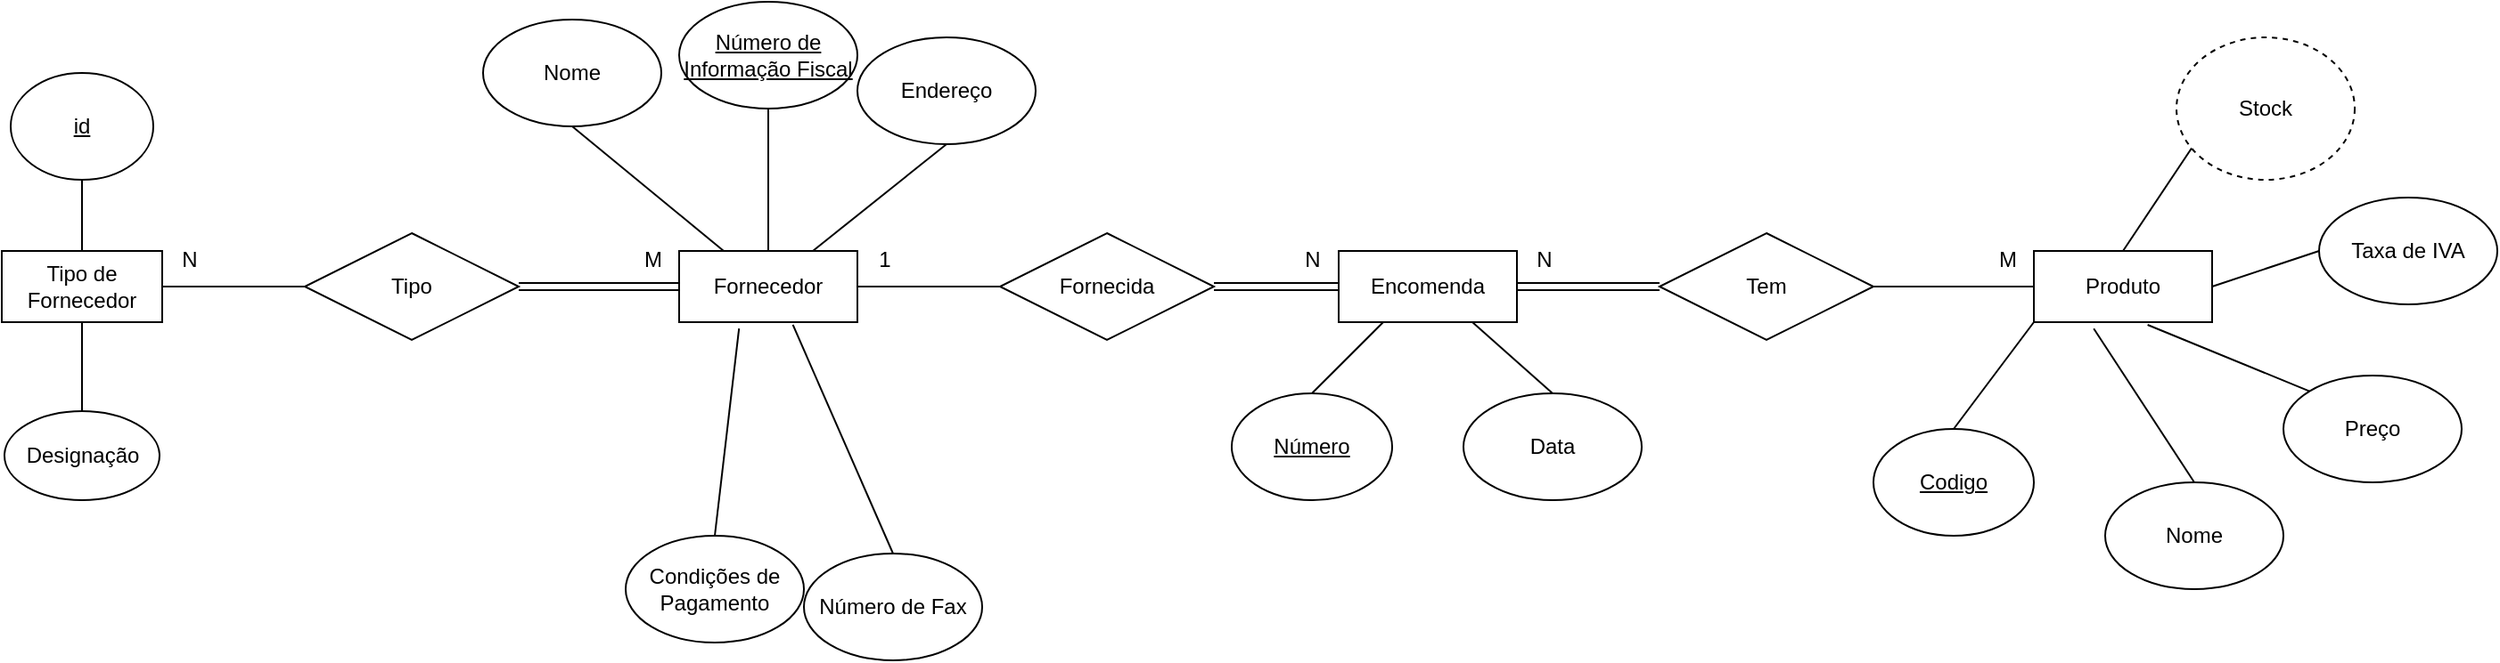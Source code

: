 <mxfile version="20.8.10" type="device"><diagram id="VM0FN5yjfcntJOtO3iuq" name="Página-1"><mxGraphModel dx="2117" dy="491" grid="1" gridSize="10" guides="1" tooltips="1" connect="1" arrows="1" fold="1" page="1" pageScale="1" pageWidth="827" pageHeight="1169" math="0" shadow="0"><root><mxCell id="0"/><mxCell id="1" parent="0"/><mxCell id="9HzK-nsZMoi1m4RzgYxq-3" value="" style="endArrow=none;html=1;rounded=0;entryX=0;entryY=1;entryDx=0;entryDy=0;exitX=0.5;exitY=0;exitDx=0;exitDy=0;" parent="1" source="9HzK-nsZMoi1m4RzgYxq-7" target="9HzK-nsZMoi1m4RzgYxq-2" edge="1"><mxGeometry width="50" height="50" relative="1" as="geometry"><mxPoint x="930" y="340" as="sourcePoint"/><mxPoint x="970" y="360" as="targetPoint"/></mxGeometry></mxCell><mxCell id="9HzK-nsZMoi1m4RzgYxq-4" value="" style="endArrow=none;html=1;rounded=0;entryX=0.336;entryY=1.09;entryDx=0;entryDy=0;entryPerimeter=0;exitX=0.5;exitY=0;exitDx=0;exitDy=0;" parent="1" source="9HzK-nsZMoi1m4RzgYxq-10" target="9HzK-nsZMoi1m4RzgYxq-2" edge="1"><mxGeometry width="50" height="50" relative="1" as="geometry"><mxPoint x="1030" y="470" as="sourcePoint"/><mxPoint x="1080" y="420" as="targetPoint"/></mxGeometry></mxCell><mxCell id="9HzK-nsZMoi1m4RzgYxq-5" value="" style="endArrow=none;html=1;rounded=0;entryX=0.638;entryY=1.037;entryDx=0;entryDy=0;entryPerimeter=0;exitX=0;exitY=0;exitDx=0;exitDy=0;" parent="1" source="9HzK-nsZMoi1m4RzgYxq-12" target="9HzK-nsZMoi1m4RzgYxq-2" edge="1"><mxGeometry width="50" height="50" relative="1" as="geometry"><mxPoint x="1130" y="410" as="sourcePoint"/><mxPoint x="1150" y="390" as="targetPoint"/></mxGeometry></mxCell><mxCell id="9HzK-nsZMoi1m4RzgYxq-6" value="" style="endArrow=none;html=1;rounded=0;entryX=1;entryY=0.5;entryDx=0;entryDy=0;exitX=0;exitY=0.5;exitDx=0;exitDy=0;" parent="1" source="9HzK-nsZMoi1m4RzgYxq-13" target="9HzK-nsZMoi1m4RzgYxq-2" edge="1"><mxGeometry width="50" height="50" relative="1" as="geometry"><mxPoint x="1180" y="370" as="sourcePoint"/><mxPoint x="1160.32" y="295.4" as="targetPoint"/></mxGeometry></mxCell><mxCell id="9HzK-nsZMoi1m4RzgYxq-7" value="&lt;u&gt;Codigo&lt;/u&gt;" style="ellipse;whiteSpace=wrap;html=1;" parent="1" vertex="1"><mxGeometry x="870" y="340" width="90" height="60" as="geometry"/></mxCell><mxCell id="9HzK-nsZMoi1m4RzgYxq-10" value="Nome" style="ellipse;whiteSpace=wrap;html=1;" parent="1" vertex="1"><mxGeometry x="1000" y="370" width="100" height="60" as="geometry"/></mxCell><mxCell id="9HzK-nsZMoi1m4RzgYxq-12" value="Preço" style="ellipse;whiteSpace=wrap;html=1;" parent="1" vertex="1"><mxGeometry x="1100" y="310" width="100" height="60" as="geometry"/></mxCell><mxCell id="9HzK-nsZMoi1m4RzgYxq-13" value="Taxa de IVA" style="ellipse;whiteSpace=wrap;html=1;" parent="1" vertex="1"><mxGeometry x="1120" y="210" width="100" height="60" as="geometry"/></mxCell><mxCell id="9HzK-nsZMoi1m4RzgYxq-17" value="" style="endArrow=none;html=1;rounded=0;entryX=0.336;entryY=1.09;entryDx=0;entryDy=0;entryPerimeter=0;exitX=0.5;exitY=0;exitDx=0;exitDy=0;" parent="1" source="9HzK-nsZMoi1m4RzgYxq-21" target="9HzK-nsZMoi1m4RzgYxq-15" edge="1"><mxGeometry width="50" height="50" relative="1" as="geometry"><mxPoint x="200" y="470" as="sourcePoint"/><mxPoint x="250" y="420" as="targetPoint"/></mxGeometry></mxCell><mxCell id="9HzK-nsZMoi1m4RzgYxq-18" value="" style="endArrow=none;html=1;rounded=0;entryX=0.638;entryY=1.037;entryDx=0;entryDy=0;entryPerimeter=0;exitX=0.5;exitY=0;exitDx=0;exitDy=0;" parent="1" source="9HzK-nsZMoi1m4RzgYxq-22" target="9HzK-nsZMoi1m4RzgYxq-15" edge="1"><mxGeometry width="50" height="50" relative="1" as="geometry"><mxPoint x="300" y="410" as="sourcePoint"/><mxPoint x="320" y="390" as="targetPoint"/></mxGeometry></mxCell><mxCell id="9HzK-nsZMoi1m4RzgYxq-19" value="" style="endArrow=none;html=1;rounded=0;entryX=0.75;entryY=0;entryDx=0;entryDy=0;exitX=0.5;exitY=1;exitDx=0;exitDy=0;" parent="1" source="9HzK-nsZMoi1m4RzgYxq-23" target="9HzK-nsZMoi1m4RzgYxq-15" edge="1"><mxGeometry width="50" height="50" relative="1" as="geometry"><mxPoint x="350" y="370" as="sourcePoint"/><mxPoint x="330.32" y="295.4" as="targetPoint"/></mxGeometry></mxCell><mxCell id="9HzK-nsZMoi1m4RzgYxq-21" value="Condições de Pagamento" style="ellipse;whiteSpace=wrap;html=1;" parent="1" vertex="1"><mxGeometry x="170" y="400" width="100" height="60" as="geometry"/></mxCell><mxCell id="9HzK-nsZMoi1m4RzgYxq-22" value="Número de Fax" style="ellipse;whiteSpace=wrap;html=1;" parent="1" vertex="1"><mxGeometry x="270" y="410" width="100" height="60" as="geometry"/></mxCell><mxCell id="9HzK-nsZMoi1m4RzgYxq-23" value="Endereço" style="ellipse;whiteSpace=wrap;html=1;" parent="1" vertex="1"><mxGeometry x="300" y="120" width="100" height="60" as="geometry"/></mxCell><mxCell id="9HzK-nsZMoi1m4RzgYxq-24" value="" style="endArrow=none;html=1;rounded=0;entryX=0.5;entryY=0;entryDx=0;entryDy=0;exitX=0.5;exitY=1;exitDx=0;exitDy=0;" parent="1" source="9HzK-nsZMoi1m4RzgYxq-25" target="9HzK-nsZMoi1m4RzgYxq-15" edge="1"><mxGeometry width="50" height="50" relative="1" as="geometry"><mxPoint x="400" y="340" as="sourcePoint"/><mxPoint x="340" y="250" as="targetPoint"/></mxGeometry></mxCell><mxCell id="9HzK-nsZMoi1m4RzgYxq-25" value="&lt;u&gt;Número de Informação Fiscal&lt;/u&gt;" style="ellipse;whiteSpace=wrap;html=1;" parent="1" vertex="1"><mxGeometry x="200" y="100" width="100" height="60" as="geometry"/></mxCell><mxCell id="9HzK-nsZMoi1m4RzgYxq-26" value="" style="endArrow=none;html=1;rounded=0;entryX=0.25;entryY=0;entryDx=0;entryDy=0;exitX=0.5;exitY=1;exitDx=0;exitDy=0;" parent="1" source="9HzK-nsZMoi1m4RzgYxq-27" target="9HzK-nsZMoi1m4RzgYxq-15" edge="1"><mxGeometry width="50" height="50" relative="1" as="geometry"><mxPoint x="370" y="390" as="sourcePoint"/><mxPoint x="310" y="300" as="targetPoint"/></mxGeometry></mxCell><mxCell id="9HzK-nsZMoi1m4RzgYxq-27" value="Nome" style="ellipse;whiteSpace=wrap;html=1;" parent="1" vertex="1"><mxGeometry x="90" y="110" width="100" height="60" as="geometry"/></mxCell><mxCell id="9HzK-nsZMoi1m4RzgYxq-29" value="" style="endArrow=none;html=1;rounded=0;entryX=0.25;entryY=1;entryDx=0;entryDy=0;exitX=0.5;exitY=0;exitDx=0;exitDy=0;" parent="1" source="9HzK-nsZMoi1m4RzgYxq-33" target="9HzK-nsZMoi1m4RzgYxq-28" edge="1"><mxGeometry width="50" height="50" relative="1" as="geometry"><mxPoint x="590" y="340" as="sourcePoint"/><mxPoint x="630" y="360" as="targetPoint"/></mxGeometry></mxCell><mxCell id="9HzK-nsZMoi1m4RzgYxq-30" value="" style="endArrow=none;html=1;rounded=0;entryX=0.75;entryY=1;entryDx=0;entryDy=0;exitX=0.5;exitY=0;exitDx=0;exitDy=0;" parent="1" source="9HzK-nsZMoi1m4RzgYxq-34" target="9HzK-nsZMoi1m4RzgYxq-28" edge="1"><mxGeometry width="50" height="50" relative="1" as="geometry"><mxPoint x="690" y="470" as="sourcePoint"/><mxPoint x="740" y="420" as="targetPoint"/></mxGeometry></mxCell><mxCell id="9HzK-nsZMoi1m4RzgYxq-33" value="&lt;u&gt;Número&lt;/u&gt;" style="ellipse;whiteSpace=wrap;html=1;" parent="1" vertex="1"><mxGeometry x="510" y="320" width="90" height="60" as="geometry"/></mxCell><mxCell id="9HzK-nsZMoi1m4RzgYxq-34" value="Data" style="ellipse;whiteSpace=wrap;html=1;" parent="1" vertex="1"><mxGeometry x="640" y="320" width="100" height="60" as="geometry"/></mxCell><mxCell id="9HzK-nsZMoi1m4RzgYxq-40" value="" style="endArrow=none;html=1;rounded=0;exitX=1;exitY=0.5;exitDx=0;exitDy=0;entryX=0;entryY=0.5;entryDx=0;entryDy=0;" parent="1" source="9HzK-nsZMoi1m4RzgYxq-15" target="9HzK-nsZMoi1m4RzgYxq-70" edge="1"><mxGeometry width="50" height="50" relative="1" as="geometry"><mxPoint x="470" y="460" as="sourcePoint"/><mxPoint x="390" y="260" as="targetPoint"/></mxGeometry></mxCell><mxCell id="9HzK-nsZMoi1m4RzgYxq-51" value="" style="endArrow=none;html=1;rounded=0;exitX=1;exitY=0.5;exitDx=0;exitDy=0;entryX=0;entryY=0.5;entryDx=0;entryDy=0;" parent="1" source="9HzK-nsZMoi1m4RzgYxq-71" target="9HzK-nsZMoi1m4RzgYxq-2" edge="1"><mxGeometry width="50" height="50" relative="1" as="geometry"><mxPoint x="860" y="260" as="sourcePoint"/><mxPoint x="940" y="260" as="targetPoint"/></mxGeometry></mxCell><mxCell id="9HzK-nsZMoi1m4RzgYxq-52" value="" style="endArrow=none;html=1;rounded=0;entryX=0.5;entryY=0;entryDx=0;entryDy=0;exitX=0.5;exitY=0;exitDx=0;exitDy=0;" parent="1" source="9HzK-nsZMoi1m4RzgYxq-53" target="9HzK-nsZMoi1m4RzgYxq-2" edge="1"><mxGeometry width="50" height="50" relative="1" as="geometry"><mxPoint x="1025" y="205" as="sourcePoint"/><mxPoint x="1015" y="290" as="targetPoint"/></mxGeometry></mxCell><mxCell id="9HzK-nsZMoi1m4RzgYxq-53" value="Stock" style="ellipse;whiteSpace=wrap;html=1;dashed=1;" parent="1" vertex="1"><mxGeometry x="1040" y="120" width="100" height="80" as="geometry"/></mxCell><mxCell id="9HzK-nsZMoi1m4RzgYxq-63" value="" style="group" parent="1" vertex="1" connectable="0"><mxGeometry x="540" y="230" width="160" height="50" as="geometry"/></mxCell><mxCell id="9HzK-nsZMoi1m4RzgYxq-60" value="" style="group" parent="9HzK-nsZMoi1m4RzgYxq-63" vertex="1" connectable="0"><mxGeometry width="130" height="50" as="geometry"/></mxCell><mxCell id="9HzK-nsZMoi1m4RzgYxq-28" value="Encomenda" style="rounded=0;whiteSpace=wrap;html=1;" parent="9HzK-nsZMoi1m4RzgYxq-60" vertex="1"><mxGeometry x="30" y="10" width="100" height="40" as="geometry"/></mxCell><mxCell id="9HzK-nsZMoi1m4RzgYxq-59" value="N" style="text;html=1;align=center;verticalAlign=middle;resizable=0;points=[];autosize=1;strokeColor=none;fillColor=none;" parent="9HzK-nsZMoi1m4RzgYxq-60" vertex="1"><mxGeometry width="30" height="30" as="geometry"/></mxCell><mxCell id="9HzK-nsZMoi1m4RzgYxq-61" value="N" style="text;html=1;align=center;verticalAlign=middle;resizable=0;points=[];autosize=1;strokeColor=none;fillColor=none;" parent="9HzK-nsZMoi1m4RzgYxq-63" vertex="1"><mxGeometry x="130" width="30" height="30" as="geometry"/></mxCell><mxCell id="9HzK-nsZMoi1m4RzgYxq-64" value="" style="group" parent="1" vertex="1" connectable="0"><mxGeometry x="930" y="230" width="130" height="50" as="geometry"/></mxCell><mxCell id="9HzK-nsZMoi1m4RzgYxq-2" value="Produto" style="rounded=0;whiteSpace=wrap;html=1;" parent="9HzK-nsZMoi1m4RzgYxq-64" vertex="1"><mxGeometry x="30" y="10" width="100" height="40" as="geometry"/></mxCell><mxCell id="9HzK-nsZMoi1m4RzgYxq-62" value="M" style="text;html=1;align=center;verticalAlign=middle;resizable=0;points=[];autosize=1;strokeColor=none;fillColor=none;" parent="9HzK-nsZMoi1m4RzgYxq-64" vertex="1"><mxGeometry width="30" height="30" as="geometry"/></mxCell><mxCell id="9HzK-nsZMoi1m4RzgYxq-70" value="Fornecida" style="shape=rhombus;perimeter=rhombusPerimeter;whiteSpace=wrap;html=1;align=center;" parent="1" vertex="1"><mxGeometry x="380" y="230" width="120" height="60" as="geometry"/></mxCell><mxCell id="9HzK-nsZMoi1m4RzgYxq-71" value="Tem" style="shape=rhombus;perimeter=rhombusPerimeter;whiteSpace=wrap;html=1;align=center;" parent="1" vertex="1"><mxGeometry x="750" y="230" width="120" height="60" as="geometry"/></mxCell><mxCell id="9HzK-nsZMoi1m4RzgYxq-72" value="" style="shape=link;html=1;rounded=0;exitX=1;exitY=0.5;exitDx=0;exitDy=0;entryX=0;entryY=0.5;entryDx=0;entryDy=0;" parent="1" source="9HzK-nsZMoi1m4RzgYxq-70" target="9HzK-nsZMoi1m4RzgYxq-28" edge="1"><mxGeometry width="100" relative="1" as="geometry"><mxPoint x="500" y="170" as="sourcePoint"/><mxPoint x="600" y="170" as="targetPoint"/></mxGeometry></mxCell><mxCell id="9HzK-nsZMoi1m4RzgYxq-73" value="" style="shape=link;html=1;rounded=0;exitX=1;exitY=0.5;exitDx=0;exitDy=0;entryX=0;entryY=0.5;entryDx=0;entryDy=0;" parent="1" source="9HzK-nsZMoi1m4RzgYxq-28" target="9HzK-nsZMoi1m4RzgYxq-71" edge="1"><mxGeometry width="100" relative="1" as="geometry"><mxPoint x="680" y="260" as="sourcePoint"/><mxPoint x="750" y="260" as="targetPoint"/></mxGeometry></mxCell><mxCell id="9HzK-nsZMoi1m4RzgYxq-75" value="" style="shape=link;html=1;rounded=0;entryX=0;entryY=0.5;entryDx=0;entryDy=0;exitX=1;exitY=0.5;exitDx=0;exitDy=0;" parent="1" source="9HzK-nsZMoi1m4RzgYxq-77" target="9HzK-nsZMoi1m4RzgYxq-15" edge="1"><mxGeometry width="100" relative="1" as="geometry"><mxPoint x="100" y="330" as="sourcePoint"/><mxPoint x="150" y="254.33" as="targetPoint"/></mxGeometry></mxCell><mxCell id="9HzK-nsZMoi1m4RzgYxq-77" value="Tipo" style="shape=rhombus;perimeter=rhombusPerimeter;whiteSpace=wrap;html=1;align=center;" parent="1" vertex="1"><mxGeometry x="-10" y="230" width="120" height="60" as="geometry"/></mxCell><mxCell id="9HzK-nsZMoi1m4RzgYxq-79" value="" style="group" parent="1" vertex="1" connectable="0"><mxGeometry x="170" y="230" width="160" height="50" as="geometry"/></mxCell><mxCell id="9HzK-nsZMoi1m4RzgYxq-57" value="" style="group" parent="9HzK-nsZMoi1m4RzgYxq-79" vertex="1" connectable="0"><mxGeometry x="30" width="130" height="50" as="geometry"/></mxCell><mxCell id="9HzK-nsZMoi1m4RzgYxq-15" value="Fornecedor" style="rounded=0;whiteSpace=wrap;html=1;" parent="9HzK-nsZMoi1m4RzgYxq-57" vertex="1"><mxGeometry y="10" width="100" height="40" as="geometry"/></mxCell><mxCell id="9HzK-nsZMoi1m4RzgYxq-56" value="1" style="text;html=1;align=center;verticalAlign=middle;resizable=0;points=[];autosize=1;strokeColor=none;fillColor=none;" parent="9HzK-nsZMoi1m4RzgYxq-57" vertex="1"><mxGeometry x="100" width="30" height="30" as="geometry"/></mxCell><mxCell id="9HzK-nsZMoi1m4RzgYxq-78" value="M" style="text;html=1;align=center;verticalAlign=middle;resizable=0;points=[];autosize=1;strokeColor=none;fillColor=none;" parent="9HzK-nsZMoi1m4RzgYxq-79" vertex="1"><mxGeometry width="30" height="30" as="geometry"/></mxCell><mxCell id="9HzK-nsZMoi1m4RzgYxq-82" value="" style="endArrow=none;html=1;rounded=0;entryX=0;entryY=0.5;entryDx=0;entryDy=0;exitX=1;exitY=0.5;exitDx=0;exitDy=0;" parent="1" source="9HzK-nsZMoi1m4RzgYxq-81" target="9HzK-nsZMoi1m4RzgYxq-77" edge="1"><mxGeometry width="50" height="50" relative="1" as="geometry"><mxPoint x="150" y="180" as="sourcePoint"/><mxPoint x="235" y="250" as="targetPoint"/></mxGeometry></mxCell><mxCell id="9HzK-nsZMoi1m4RzgYxq-83" value="Designação" style="ellipse;whiteSpace=wrap;html=1;" parent="1" vertex="1"><mxGeometry x="-178.5" y="330" width="87" height="50" as="geometry"/></mxCell><mxCell id="9HzK-nsZMoi1m4RzgYxq-84" value="&lt;u&gt;id&lt;/u&gt;" style="ellipse;whiteSpace=wrap;html=1;" parent="1" vertex="1"><mxGeometry x="-175" y="140" width="80" height="60" as="geometry"/></mxCell><mxCell id="9HzK-nsZMoi1m4RzgYxq-85" value="" style="endArrow=none;html=1;rounded=0;entryX=0.5;entryY=0;entryDx=0;entryDy=0;exitX=0.5;exitY=1;exitDx=0;exitDy=0;" parent="1" source="9HzK-nsZMoi1m4RzgYxq-84" target="9HzK-nsZMoi1m4RzgYxq-81" edge="1"><mxGeometry width="50" height="50" relative="1" as="geometry"><mxPoint x="-200" y="140" as="sourcePoint"/><mxPoint x="-10" y="168.67" as="targetPoint"/></mxGeometry></mxCell><mxCell id="9HzK-nsZMoi1m4RzgYxq-86" value="" style="endArrow=none;html=1;rounded=0;entryX=0.5;entryY=1;entryDx=0;entryDy=0;exitX=0.5;exitY=0;exitDx=0;exitDy=0;" parent="1" source="9HzK-nsZMoi1m4RzgYxq-83" target="9HzK-nsZMoi1m4RzgYxq-81" edge="1"><mxGeometry width="50" height="50" relative="1" as="geometry"><mxPoint x="-120" y="280" as="sourcePoint"/><mxPoint x="10" y="280" as="targetPoint"/></mxGeometry></mxCell><mxCell id="9HzK-nsZMoi1m4RzgYxq-88" value="" style="group" parent="1" vertex="1" connectable="0"><mxGeometry x="-180" y="230" width="120" height="50" as="geometry"/></mxCell><mxCell id="9HzK-nsZMoi1m4RzgYxq-81" value="Tipo de Fornecedor" style="rounded=0;whiteSpace=wrap;html=1;" parent="9HzK-nsZMoi1m4RzgYxq-88" vertex="1"><mxGeometry y="10" width="90" height="40" as="geometry"/></mxCell><mxCell id="9HzK-nsZMoi1m4RzgYxq-87" value="N" style="text;html=1;align=center;verticalAlign=middle;resizable=0;points=[];autosize=1;strokeColor=none;fillColor=none;" parent="9HzK-nsZMoi1m4RzgYxq-88" vertex="1"><mxGeometry x="90" width="30" height="30" as="geometry"/></mxCell></root></mxGraphModel></diagram></mxfile>